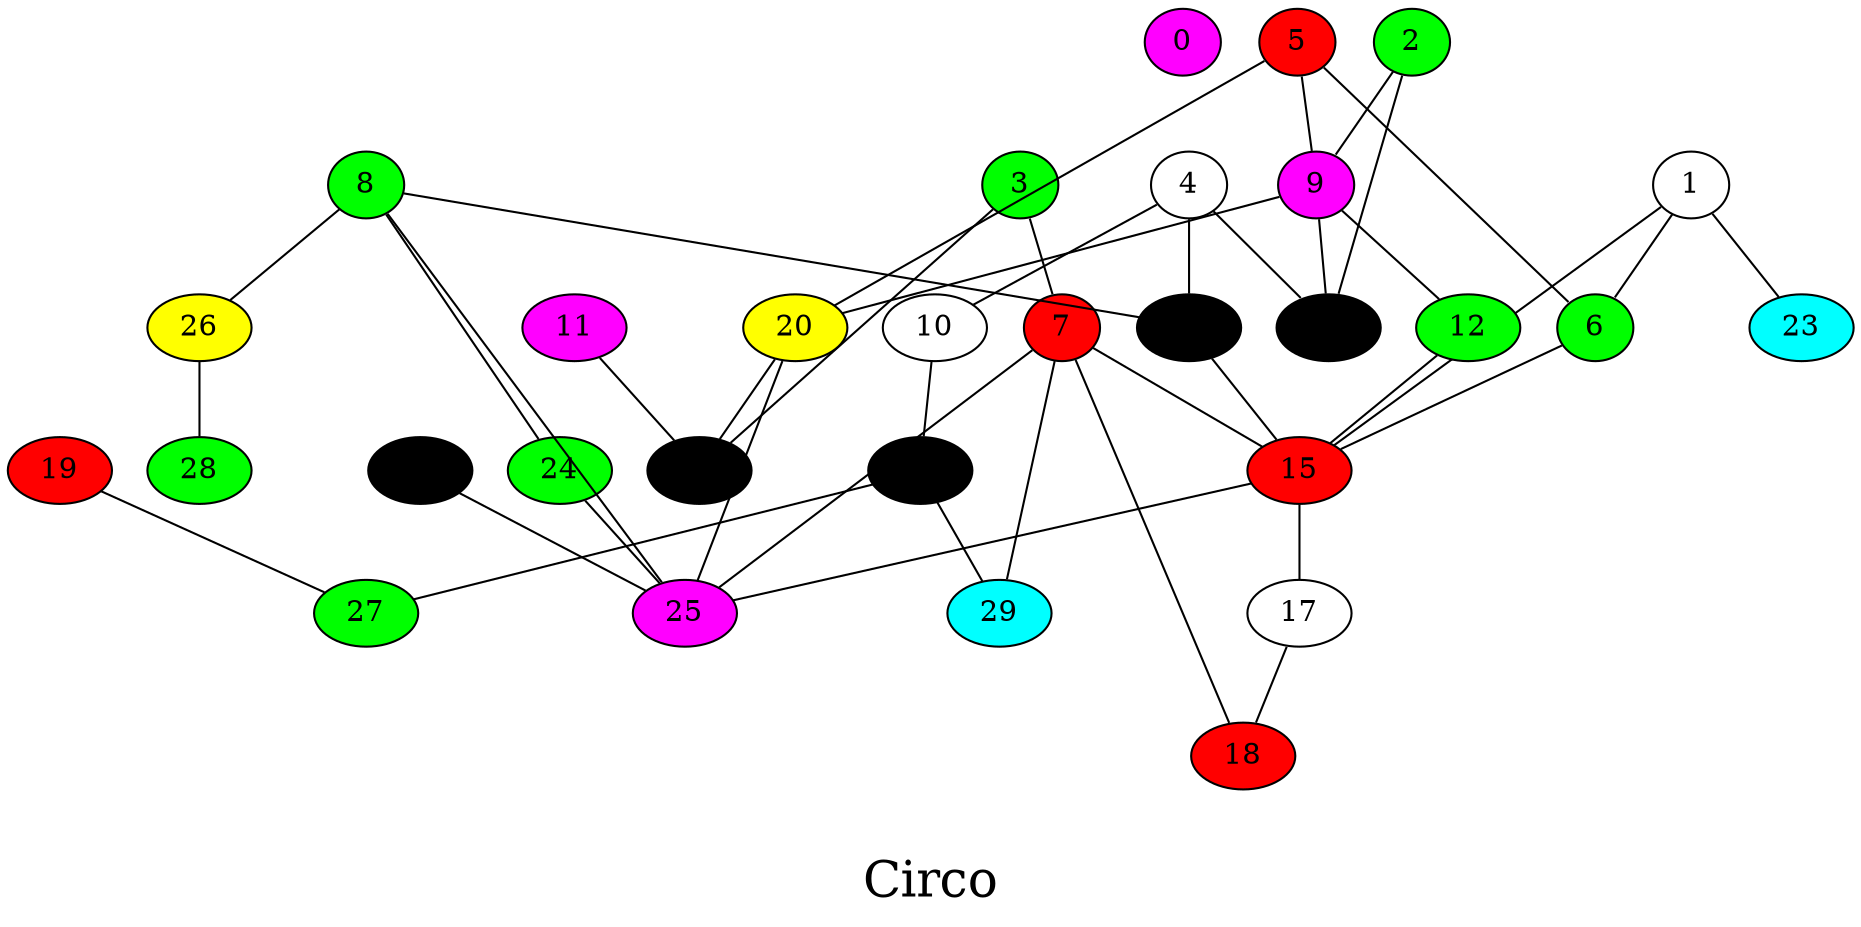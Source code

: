 /*****
Circo
*****/

graph G {
  graph [splines=false overlap=false]
  node  [shape=ellipse, width=0.3, height=0.3]
  0 [style=filled, fillcolor="magenta"];
  1 [style=filled, fillcolor="white"];
  2 [style=filled, fillcolor="green"];
  3 [style=filled, fillcolor="green"];
  4 [style=filled, fillcolor="white"];
  5 [style=filled, fillcolor="red"];
  6 [style=filled, fillcolor="green"];
  7 [style=filled, fillcolor="red"];
  8 [style=filled, fillcolor="green"];
  9 [style=filled, fillcolor="magenta"];
  10 [style=filled, fillcolor="white"];
  11 [style=filled, fillcolor="magenta"];
  12 [style=filled, fillcolor="green"];
  13 [style=filled, fillcolor="black"];
  14 [style=filled, fillcolor="black"];
  15 [style=filled, fillcolor="red"];
  16 [style=filled, fillcolor="black"];
  17 [style=filled, fillcolor="white"];
  18 [style=filled, fillcolor="red"];
  19 [style=filled, fillcolor="red"];
  20 [style=filled, fillcolor="yellow"];
  21 [style=filled, fillcolor="black"];
  22 [style=filled, fillcolor="black"];
  23 [style=filled, fillcolor="cyan"];
  24 [style=filled, fillcolor="green"];
  25 [style=filled, fillcolor="magenta"];
  26 [style=filled, fillcolor="yellow"];
  27 [style=filled, fillcolor="green"];
  28 [style=filled, fillcolor="green"];
  29 [style=filled, fillcolor="cyan"];
  1 -- 6;
  1 -- 15;
  1 -- 23;
  2 -- 9;
  2 -- 21;
  3 -- 7;
  3 -- 22;
  4 -- 10;
  4 -- 14;
  4 -- 21;
  5 -- 6;
  5 -- 9;
  5 -- 20;
  6 -- 15;
  7 -- 15;
  7 -- 18;
  7 -- 25;
  7 -- 29;
  8 -- 14;
  8 -- 24;
  8 -- 25;
  8 -- 26;
  9 -- 12;
  9 -- 20;
  9 -- 21;
  10 -- 13;
  11 -- 22;
  12 -- 15;
  13 -- 27;
  13 -- 29;
  14 -- 15;
  15 -- 17;
  15 -- 25;
  16 -- 25;
  17 -- 18;
  19 -- 27;
  20 -- 22;
  20 -- 25;
  24 -- 25;
  26 -- 28;
  label = "\nCirco\n";  fontsize=24;
}
